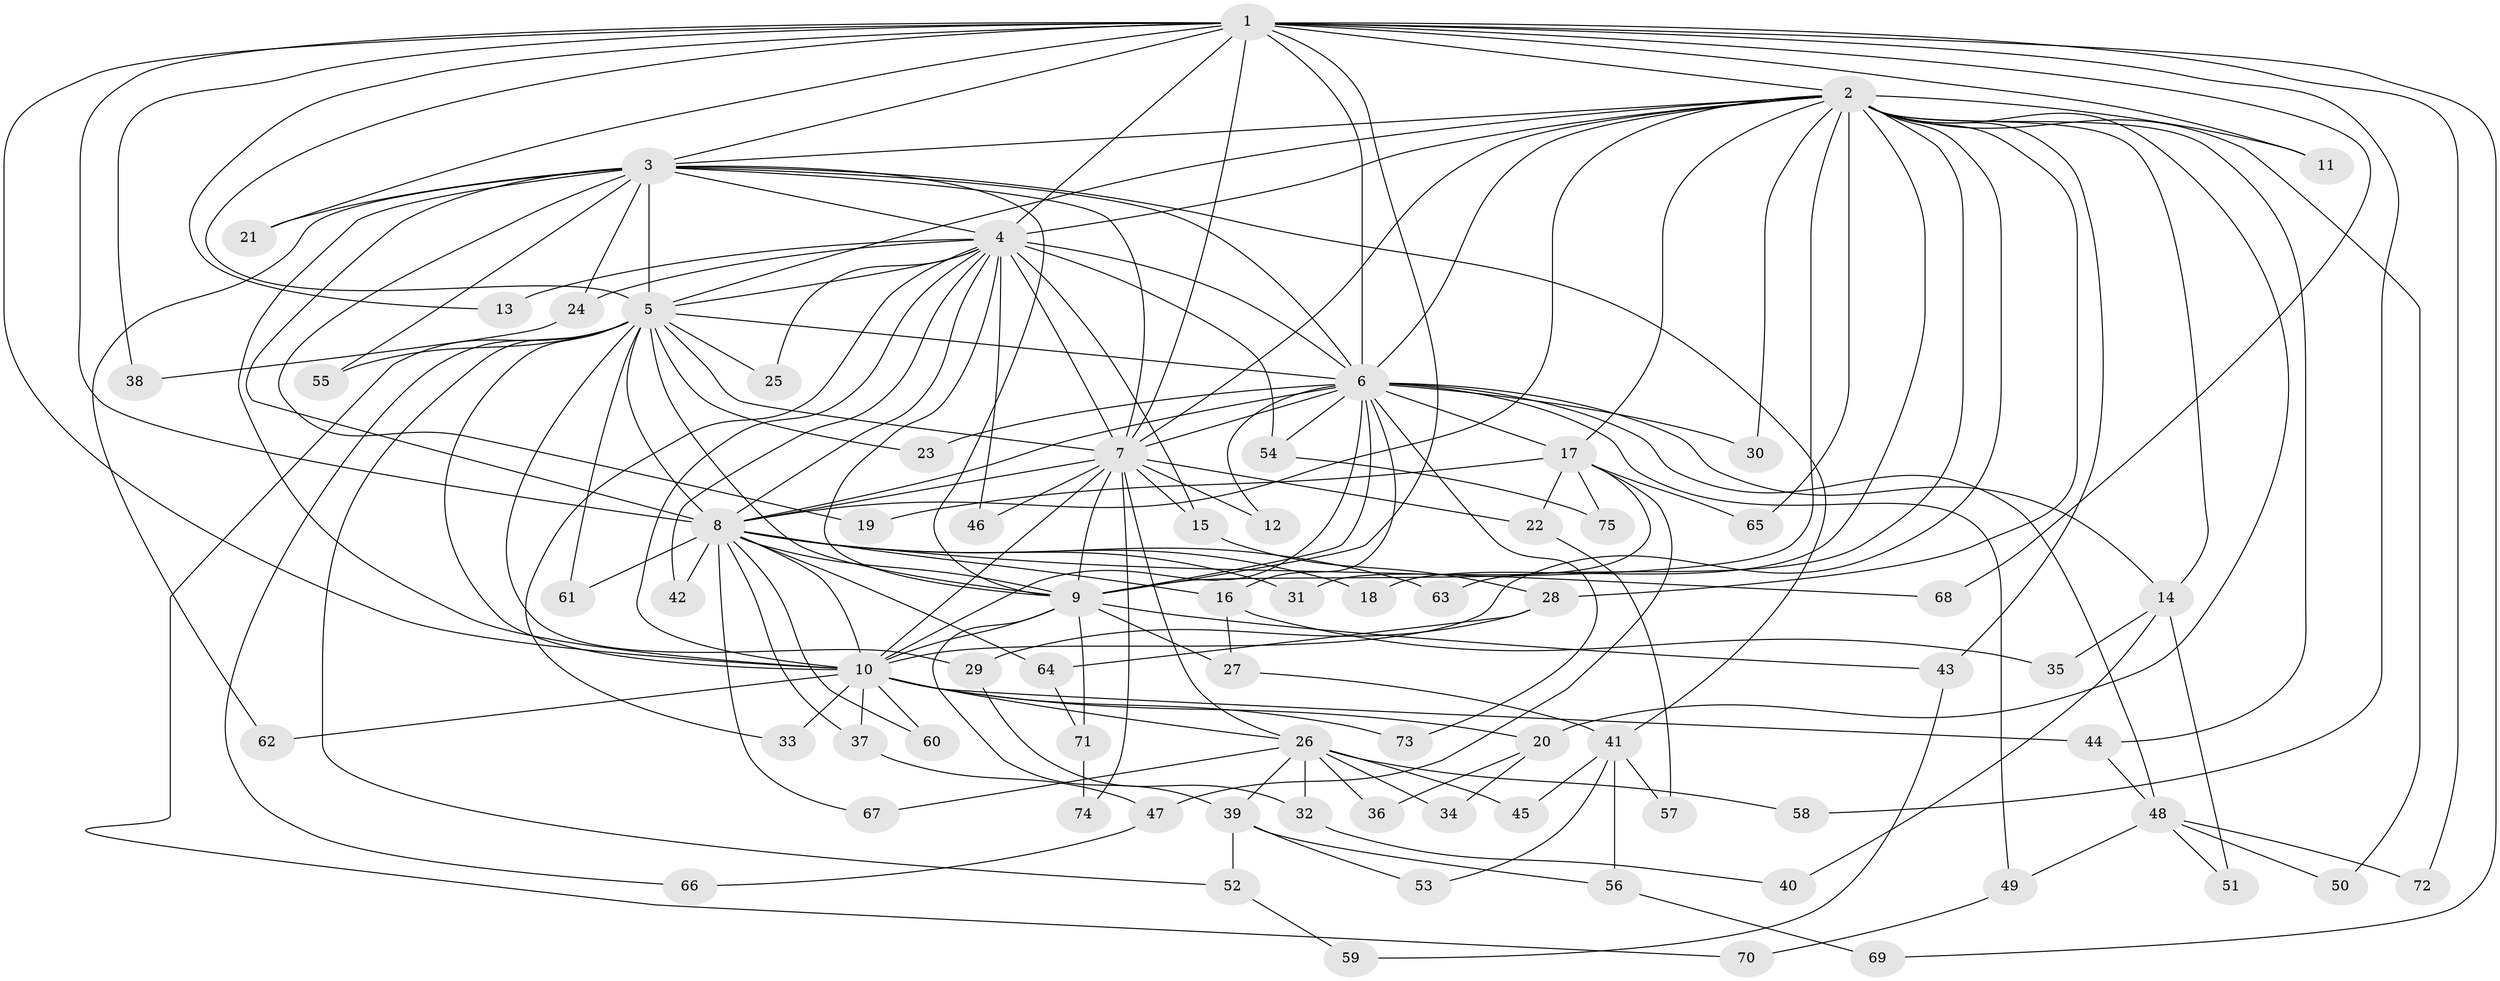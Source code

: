 // Generated by graph-tools (version 1.1) at 2025/34/03/09/25 02:34:43]
// undirected, 75 vertices, 175 edges
graph export_dot {
graph [start="1"]
  node [color=gray90,style=filled];
  1;
  2;
  3;
  4;
  5;
  6;
  7;
  8;
  9;
  10;
  11;
  12;
  13;
  14;
  15;
  16;
  17;
  18;
  19;
  20;
  21;
  22;
  23;
  24;
  25;
  26;
  27;
  28;
  29;
  30;
  31;
  32;
  33;
  34;
  35;
  36;
  37;
  38;
  39;
  40;
  41;
  42;
  43;
  44;
  45;
  46;
  47;
  48;
  49;
  50;
  51;
  52;
  53;
  54;
  55;
  56;
  57;
  58;
  59;
  60;
  61;
  62;
  63;
  64;
  65;
  66;
  67;
  68;
  69;
  70;
  71;
  72;
  73;
  74;
  75;
  1 -- 2;
  1 -- 3;
  1 -- 4;
  1 -- 5;
  1 -- 6;
  1 -- 7;
  1 -- 8;
  1 -- 9;
  1 -- 10;
  1 -- 11;
  1 -- 13;
  1 -- 21;
  1 -- 38;
  1 -- 58;
  1 -- 68;
  1 -- 69;
  1 -- 72;
  2 -- 3;
  2 -- 4;
  2 -- 5;
  2 -- 6;
  2 -- 7;
  2 -- 8;
  2 -- 9;
  2 -- 10;
  2 -- 11;
  2 -- 14;
  2 -- 17;
  2 -- 18;
  2 -- 20;
  2 -- 28;
  2 -- 30;
  2 -- 43;
  2 -- 44;
  2 -- 50;
  2 -- 63;
  2 -- 65;
  3 -- 4;
  3 -- 5;
  3 -- 6;
  3 -- 7;
  3 -- 8;
  3 -- 9;
  3 -- 10;
  3 -- 19;
  3 -- 21;
  3 -- 24;
  3 -- 41;
  3 -- 55;
  3 -- 62;
  4 -- 5;
  4 -- 6;
  4 -- 7;
  4 -- 8;
  4 -- 9;
  4 -- 10;
  4 -- 13;
  4 -- 15;
  4 -- 24;
  4 -- 25;
  4 -- 33;
  4 -- 42;
  4 -- 46;
  4 -- 54;
  5 -- 6;
  5 -- 7;
  5 -- 8;
  5 -- 9;
  5 -- 10;
  5 -- 23;
  5 -- 25;
  5 -- 29;
  5 -- 52;
  5 -- 55;
  5 -- 61;
  5 -- 66;
  5 -- 70;
  6 -- 7;
  6 -- 8;
  6 -- 9;
  6 -- 10;
  6 -- 12;
  6 -- 14;
  6 -- 16;
  6 -- 17;
  6 -- 23;
  6 -- 30;
  6 -- 48;
  6 -- 49;
  6 -- 54;
  6 -- 73;
  7 -- 8;
  7 -- 9;
  7 -- 10;
  7 -- 12;
  7 -- 15;
  7 -- 22;
  7 -- 26;
  7 -- 46;
  7 -- 74;
  8 -- 9;
  8 -- 10;
  8 -- 16;
  8 -- 18;
  8 -- 31;
  8 -- 37;
  8 -- 42;
  8 -- 60;
  8 -- 61;
  8 -- 63;
  8 -- 64;
  8 -- 67;
  8 -- 68;
  9 -- 10;
  9 -- 27;
  9 -- 39;
  9 -- 43;
  9 -- 71;
  10 -- 20;
  10 -- 26;
  10 -- 33;
  10 -- 37;
  10 -- 44;
  10 -- 60;
  10 -- 62;
  10 -- 73;
  14 -- 35;
  14 -- 40;
  14 -- 51;
  15 -- 28;
  16 -- 27;
  16 -- 35;
  17 -- 19;
  17 -- 22;
  17 -- 31;
  17 -- 47;
  17 -- 65;
  17 -- 75;
  20 -- 34;
  20 -- 36;
  22 -- 57;
  24 -- 38;
  26 -- 32;
  26 -- 34;
  26 -- 36;
  26 -- 39;
  26 -- 45;
  26 -- 58;
  26 -- 67;
  27 -- 41;
  28 -- 29;
  28 -- 64;
  29 -- 32;
  32 -- 40;
  37 -- 47;
  39 -- 52;
  39 -- 53;
  39 -- 56;
  41 -- 45;
  41 -- 53;
  41 -- 56;
  41 -- 57;
  43 -- 59;
  44 -- 48;
  47 -- 66;
  48 -- 49;
  48 -- 50;
  48 -- 51;
  48 -- 72;
  49 -- 70;
  52 -- 59;
  54 -- 75;
  56 -- 69;
  64 -- 71;
  71 -- 74;
}

